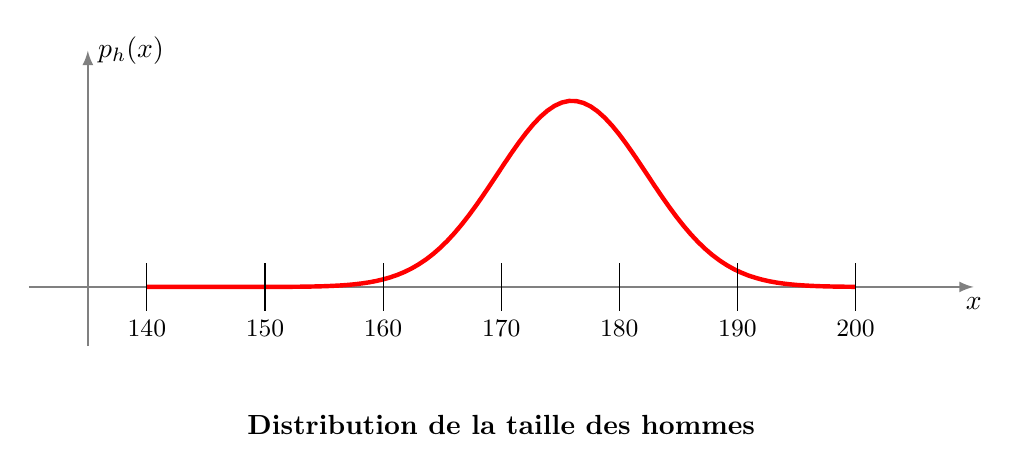 \begin{tikzpicture}[scale=15]

% Fonction
   %\def\fonction{ 1/(sqrt(2*3.14*\sigmadeux)) * exp{-1/2*1/\sigmadeux*(\x-\mu)*(\x-\mu)} };
   \def\fonction{ 0.025* (exp{-0.5*ln(2*pi*\sigmadeux)}) * (exp{-1/2*1/\sigmadeux*(\x-\mymu)*(\x-\mymu)}) };
   
% intervalle
    \def\a{2}; 


% Axes
    \draw[->,>=latex,thick, gray] (1.3,0)--(2.1,0) node[below,black] {$x$};
    \draw[->,>=latex,thick, gray] (1.35,-0.05)--++(0,0.25) node[right,black] {$p_h(x)$};  


% Graphe et aire
%   \fill[black!20] (0,0) -- plot[domain=0:\a] (\x,\fonction) -- (\a,0) -- cycle;
\def\mymu{1.76};
\def\sigmadeux{0.004};
   \draw[ultra thick, color=red,domain=1.40:2.0,samples=100,variable=\x] plot ( {\x} , {\fonction} );

\def\mymu{1.66};
\def\sigmadeux{0.003};
%   \draw[ultra thick, color=blue,domain=1.40:2.0,samples=100,variable=\x] plot ( {\x} , {\fonction} );


% \draw (\mymu,0.2) -- ++(0,-0.4) node[below] {$\mu$};

\node[below] at (1.7,-0.1) {\bf Distribution de la taille des hommes};

% \node[below, inner sep=10pt] at (0.5,0) {\vphantom{$n=10$}};


% % Labels
  \foreach \x in {140,150,...,200}{
  \draw ({\x/100},0.02) -- ({\x/100},-0.02) node[anchor=north] {\small $\x$};
}
  % \draw (1pt,1cm) -- (-1pt,1cm) node[anchor=east] {$1$};
  %\node[below, inner sep=10pt] at (0.5,0) {\vphantom{$n=10$}};

\end{tikzpicture}